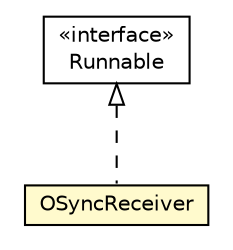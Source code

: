 #!/usr/local/bin/dot
#
# Class diagram 
# Generated by UMLGraph version R5_6-24-gf6e263 (http://www.umlgraph.org/)
#

digraph G {
	edge [fontname="Helvetica",fontsize=10,labelfontname="Helvetica",labelfontsize=10];
	node [fontname="Helvetica",fontsize=10,shape=plaintext];
	nodesep=0.25;
	ranksep=0.5;
	// com.orientechnologies.orient.server.distributed.impl.OSyncReceiver
	c7432762 [label=<<table title="com.orientechnologies.orient.server.distributed.impl.OSyncReceiver" border="0" cellborder="1" cellspacing="0" cellpadding="2" port="p" bgcolor="lemonChiffon" href="./OSyncReceiver.html">
		<tr><td><table border="0" cellspacing="0" cellpadding="1">
<tr><td align="center" balign="center"> OSyncReceiver </td></tr>
		</table></td></tr>
		</table>>, URL="./OSyncReceiver.html", fontname="Helvetica", fontcolor="black", fontsize=10.0];
	//com.orientechnologies.orient.server.distributed.impl.OSyncReceiver implements java.lang.Runnable
	c7433036:p -> c7432762:p [dir=back,arrowtail=empty,style=dashed];
	// java.lang.Runnable
	c7433036 [label=<<table title="java.lang.Runnable" border="0" cellborder="1" cellspacing="0" cellpadding="2" port="p" href="http://java.sun.com/j2se/1.4.2/docs/api/java/lang/Runnable.html">
		<tr><td><table border="0" cellspacing="0" cellpadding="1">
<tr><td align="center" balign="center"> &#171;interface&#187; </td></tr>
<tr><td align="center" balign="center"> Runnable </td></tr>
		</table></td></tr>
		</table>>, URL="http://java.sun.com/j2se/1.4.2/docs/api/java/lang/Runnable.html", fontname="Helvetica", fontcolor="black", fontsize=10.0];
}

